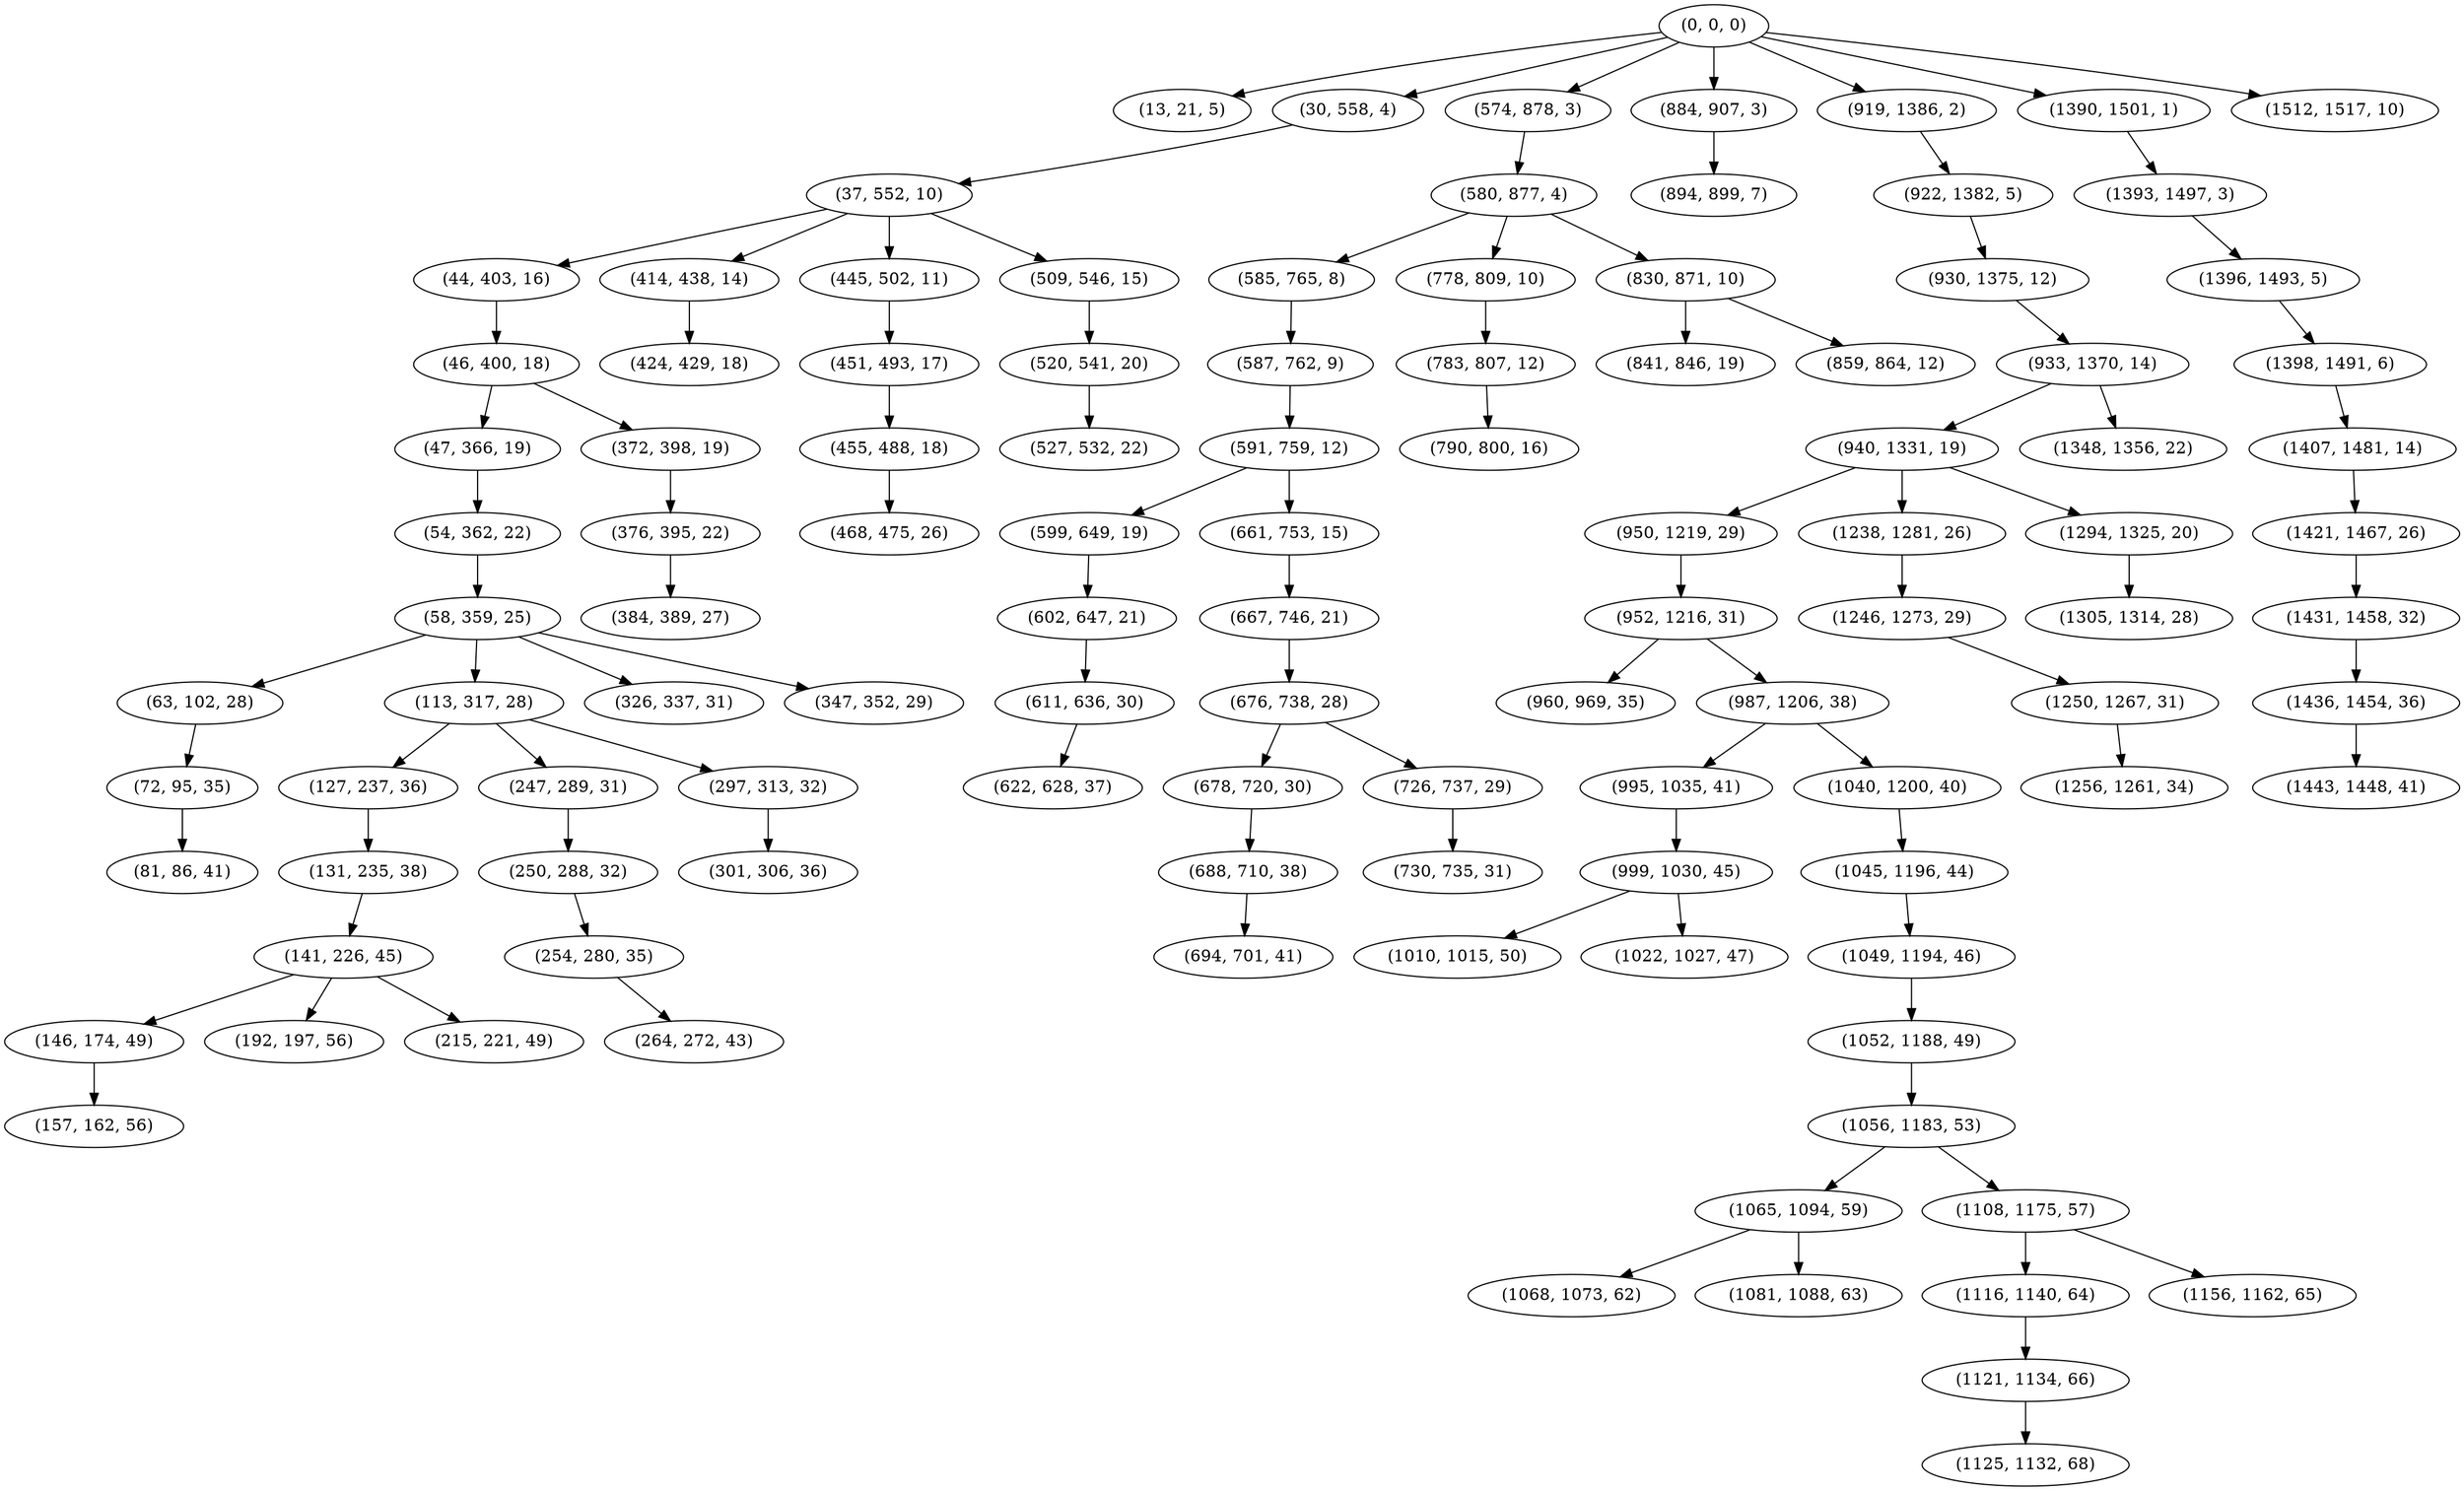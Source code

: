 digraph tree {
    "(0, 0, 0)";
    "(13, 21, 5)";
    "(30, 558, 4)";
    "(37, 552, 10)";
    "(44, 403, 16)";
    "(46, 400, 18)";
    "(47, 366, 19)";
    "(54, 362, 22)";
    "(58, 359, 25)";
    "(63, 102, 28)";
    "(72, 95, 35)";
    "(81, 86, 41)";
    "(113, 317, 28)";
    "(127, 237, 36)";
    "(131, 235, 38)";
    "(141, 226, 45)";
    "(146, 174, 49)";
    "(157, 162, 56)";
    "(192, 197, 56)";
    "(215, 221, 49)";
    "(247, 289, 31)";
    "(250, 288, 32)";
    "(254, 280, 35)";
    "(264, 272, 43)";
    "(297, 313, 32)";
    "(301, 306, 36)";
    "(326, 337, 31)";
    "(347, 352, 29)";
    "(372, 398, 19)";
    "(376, 395, 22)";
    "(384, 389, 27)";
    "(414, 438, 14)";
    "(424, 429, 18)";
    "(445, 502, 11)";
    "(451, 493, 17)";
    "(455, 488, 18)";
    "(468, 475, 26)";
    "(509, 546, 15)";
    "(520, 541, 20)";
    "(527, 532, 22)";
    "(574, 878, 3)";
    "(580, 877, 4)";
    "(585, 765, 8)";
    "(587, 762, 9)";
    "(591, 759, 12)";
    "(599, 649, 19)";
    "(602, 647, 21)";
    "(611, 636, 30)";
    "(622, 628, 37)";
    "(661, 753, 15)";
    "(667, 746, 21)";
    "(676, 738, 28)";
    "(678, 720, 30)";
    "(688, 710, 38)";
    "(694, 701, 41)";
    "(726, 737, 29)";
    "(730, 735, 31)";
    "(778, 809, 10)";
    "(783, 807, 12)";
    "(790, 800, 16)";
    "(830, 871, 10)";
    "(841, 846, 19)";
    "(859, 864, 12)";
    "(884, 907, 3)";
    "(894, 899, 7)";
    "(919, 1386, 2)";
    "(922, 1382, 5)";
    "(930, 1375, 12)";
    "(933, 1370, 14)";
    "(940, 1331, 19)";
    "(950, 1219, 29)";
    "(952, 1216, 31)";
    "(960, 969, 35)";
    "(987, 1206, 38)";
    "(995, 1035, 41)";
    "(999, 1030, 45)";
    "(1010, 1015, 50)";
    "(1022, 1027, 47)";
    "(1040, 1200, 40)";
    "(1045, 1196, 44)";
    "(1049, 1194, 46)";
    "(1052, 1188, 49)";
    "(1056, 1183, 53)";
    "(1065, 1094, 59)";
    "(1068, 1073, 62)";
    "(1081, 1088, 63)";
    "(1108, 1175, 57)";
    "(1116, 1140, 64)";
    "(1121, 1134, 66)";
    "(1125, 1132, 68)";
    "(1156, 1162, 65)";
    "(1238, 1281, 26)";
    "(1246, 1273, 29)";
    "(1250, 1267, 31)";
    "(1256, 1261, 34)";
    "(1294, 1325, 20)";
    "(1305, 1314, 28)";
    "(1348, 1356, 22)";
    "(1390, 1501, 1)";
    "(1393, 1497, 3)";
    "(1396, 1493, 5)";
    "(1398, 1491, 6)";
    "(1407, 1481, 14)";
    "(1421, 1467, 26)";
    "(1431, 1458, 32)";
    "(1436, 1454, 36)";
    "(1443, 1448, 41)";
    "(1512, 1517, 10)";
    "(0, 0, 0)" -> "(13, 21, 5)";
    "(0, 0, 0)" -> "(30, 558, 4)";
    "(0, 0, 0)" -> "(574, 878, 3)";
    "(0, 0, 0)" -> "(884, 907, 3)";
    "(0, 0, 0)" -> "(919, 1386, 2)";
    "(0, 0, 0)" -> "(1390, 1501, 1)";
    "(0, 0, 0)" -> "(1512, 1517, 10)";
    "(30, 558, 4)" -> "(37, 552, 10)";
    "(37, 552, 10)" -> "(44, 403, 16)";
    "(37, 552, 10)" -> "(414, 438, 14)";
    "(37, 552, 10)" -> "(445, 502, 11)";
    "(37, 552, 10)" -> "(509, 546, 15)";
    "(44, 403, 16)" -> "(46, 400, 18)";
    "(46, 400, 18)" -> "(47, 366, 19)";
    "(46, 400, 18)" -> "(372, 398, 19)";
    "(47, 366, 19)" -> "(54, 362, 22)";
    "(54, 362, 22)" -> "(58, 359, 25)";
    "(58, 359, 25)" -> "(63, 102, 28)";
    "(58, 359, 25)" -> "(113, 317, 28)";
    "(58, 359, 25)" -> "(326, 337, 31)";
    "(58, 359, 25)" -> "(347, 352, 29)";
    "(63, 102, 28)" -> "(72, 95, 35)";
    "(72, 95, 35)" -> "(81, 86, 41)";
    "(113, 317, 28)" -> "(127, 237, 36)";
    "(113, 317, 28)" -> "(247, 289, 31)";
    "(113, 317, 28)" -> "(297, 313, 32)";
    "(127, 237, 36)" -> "(131, 235, 38)";
    "(131, 235, 38)" -> "(141, 226, 45)";
    "(141, 226, 45)" -> "(146, 174, 49)";
    "(141, 226, 45)" -> "(192, 197, 56)";
    "(141, 226, 45)" -> "(215, 221, 49)";
    "(146, 174, 49)" -> "(157, 162, 56)";
    "(247, 289, 31)" -> "(250, 288, 32)";
    "(250, 288, 32)" -> "(254, 280, 35)";
    "(254, 280, 35)" -> "(264, 272, 43)";
    "(297, 313, 32)" -> "(301, 306, 36)";
    "(372, 398, 19)" -> "(376, 395, 22)";
    "(376, 395, 22)" -> "(384, 389, 27)";
    "(414, 438, 14)" -> "(424, 429, 18)";
    "(445, 502, 11)" -> "(451, 493, 17)";
    "(451, 493, 17)" -> "(455, 488, 18)";
    "(455, 488, 18)" -> "(468, 475, 26)";
    "(509, 546, 15)" -> "(520, 541, 20)";
    "(520, 541, 20)" -> "(527, 532, 22)";
    "(574, 878, 3)" -> "(580, 877, 4)";
    "(580, 877, 4)" -> "(585, 765, 8)";
    "(580, 877, 4)" -> "(778, 809, 10)";
    "(580, 877, 4)" -> "(830, 871, 10)";
    "(585, 765, 8)" -> "(587, 762, 9)";
    "(587, 762, 9)" -> "(591, 759, 12)";
    "(591, 759, 12)" -> "(599, 649, 19)";
    "(591, 759, 12)" -> "(661, 753, 15)";
    "(599, 649, 19)" -> "(602, 647, 21)";
    "(602, 647, 21)" -> "(611, 636, 30)";
    "(611, 636, 30)" -> "(622, 628, 37)";
    "(661, 753, 15)" -> "(667, 746, 21)";
    "(667, 746, 21)" -> "(676, 738, 28)";
    "(676, 738, 28)" -> "(678, 720, 30)";
    "(676, 738, 28)" -> "(726, 737, 29)";
    "(678, 720, 30)" -> "(688, 710, 38)";
    "(688, 710, 38)" -> "(694, 701, 41)";
    "(726, 737, 29)" -> "(730, 735, 31)";
    "(778, 809, 10)" -> "(783, 807, 12)";
    "(783, 807, 12)" -> "(790, 800, 16)";
    "(830, 871, 10)" -> "(841, 846, 19)";
    "(830, 871, 10)" -> "(859, 864, 12)";
    "(884, 907, 3)" -> "(894, 899, 7)";
    "(919, 1386, 2)" -> "(922, 1382, 5)";
    "(922, 1382, 5)" -> "(930, 1375, 12)";
    "(930, 1375, 12)" -> "(933, 1370, 14)";
    "(933, 1370, 14)" -> "(940, 1331, 19)";
    "(933, 1370, 14)" -> "(1348, 1356, 22)";
    "(940, 1331, 19)" -> "(950, 1219, 29)";
    "(940, 1331, 19)" -> "(1238, 1281, 26)";
    "(940, 1331, 19)" -> "(1294, 1325, 20)";
    "(950, 1219, 29)" -> "(952, 1216, 31)";
    "(952, 1216, 31)" -> "(960, 969, 35)";
    "(952, 1216, 31)" -> "(987, 1206, 38)";
    "(987, 1206, 38)" -> "(995, 1035, 41)";
    "(987, 1206, 38)" -> "(1040, 1200, 40)";
    "(995, 1035, 41)" -> "(999, 1030, 45)";
    "(999, 1030, 45)" -> "(1010, 1015, 50)";
    "(999, 1030, 45)" -> "(1022, 1027, 47)";
    "(1040, 1200, 40)" -> "(1045, 1196, 44)";
    "(1045, 1196, 44)" -> "(1049, 1194, 46)";
    "(1049, 1194, 46)" -> "(1052, 1188, 49)";
    "(1052, 1188, 49)" -> "(1056, 1183, 53)";
    "(1056, 1183, 53)" -> "(1065, 1094, 59)";
    "(1056, 1183, 53)" -> "(1108, 1175, 57)";
    "(1065, 1094, 59)" -> "(1068, 1073, 62)";
    "(1065, 1094, 59)" -> "(1081, 1088, 63)";
    "(1108, 1175, 57)" -> "(1116, 1140, 64)";
    "(1108, 1175, 57)" -> "(1156, 1162, 65)";
    "(1116, 1140, 64)" -> "(1121, 1134, 66)";
    "(1121, 1134, 66)" -> "(1125, 1132, 68)";
    "(1238, 1281, 26)" -> "(1246, 1273, 29)";
    "(1246, 1273, 29)" -> "(1250, 1267, 31)";
    "(1250, 1267, 31)" -> "(1256, 1261, 34)";
    "(1294, 1325, 20)" -> "(1305, 1314, 28)";
    "(1390, 1501, 1)" -> "(1393, 1497, 3)";
    "(1393, 1497, 3)" -> "(1396, 1493, 5)";
    "(1396, 1493, 5)" -> "(1398, 1491, 6)";
    "(1398, 1491, 6)" -> "(1407, 1481, 14)";
    "(1407, 1481, 14)" -> "(1421, 1467, 26)";
    "(1421, 1467, 26)" -> "(1431, 1458, 32)";
    "(1431, 1458, 32)" -> "(1436, 1454, 36)";
    "(1436, 1454, 36)" -> "(1443, 1448, 41)";
}
